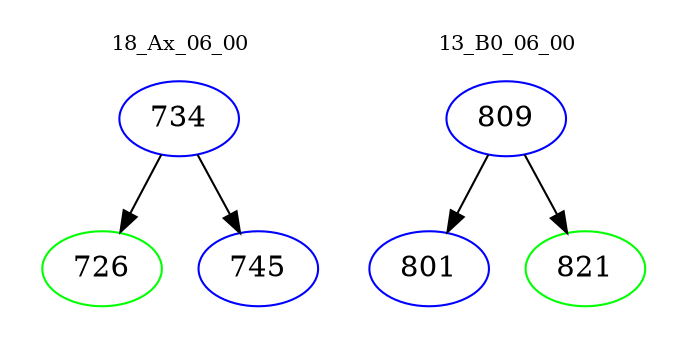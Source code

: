 digraph{
subgraph cluster_0 {
color = white
label = "18_Ax_06_00";
fontsize=10;
T0_734 [label="734", color="blue"]
T0_734 -> T0_726 [color="black"]
T0_726 [label="726", color="green"]
T0_734 -> T0_745 [color="black"]
T0_745 [label="745", color="blue"]
}
subgraph cluster_1 {
color = white
label = "13_B0_06_00";
fontsize=10;
T1_809 [label="809", color="blue"]
T1_809 -> T1_801 [color="black"]
T1_801 [label="801", color="blue"]
T1_809 -> T1_821 [color="black"]
T1_821 [label="821", color="green"]
}
}
